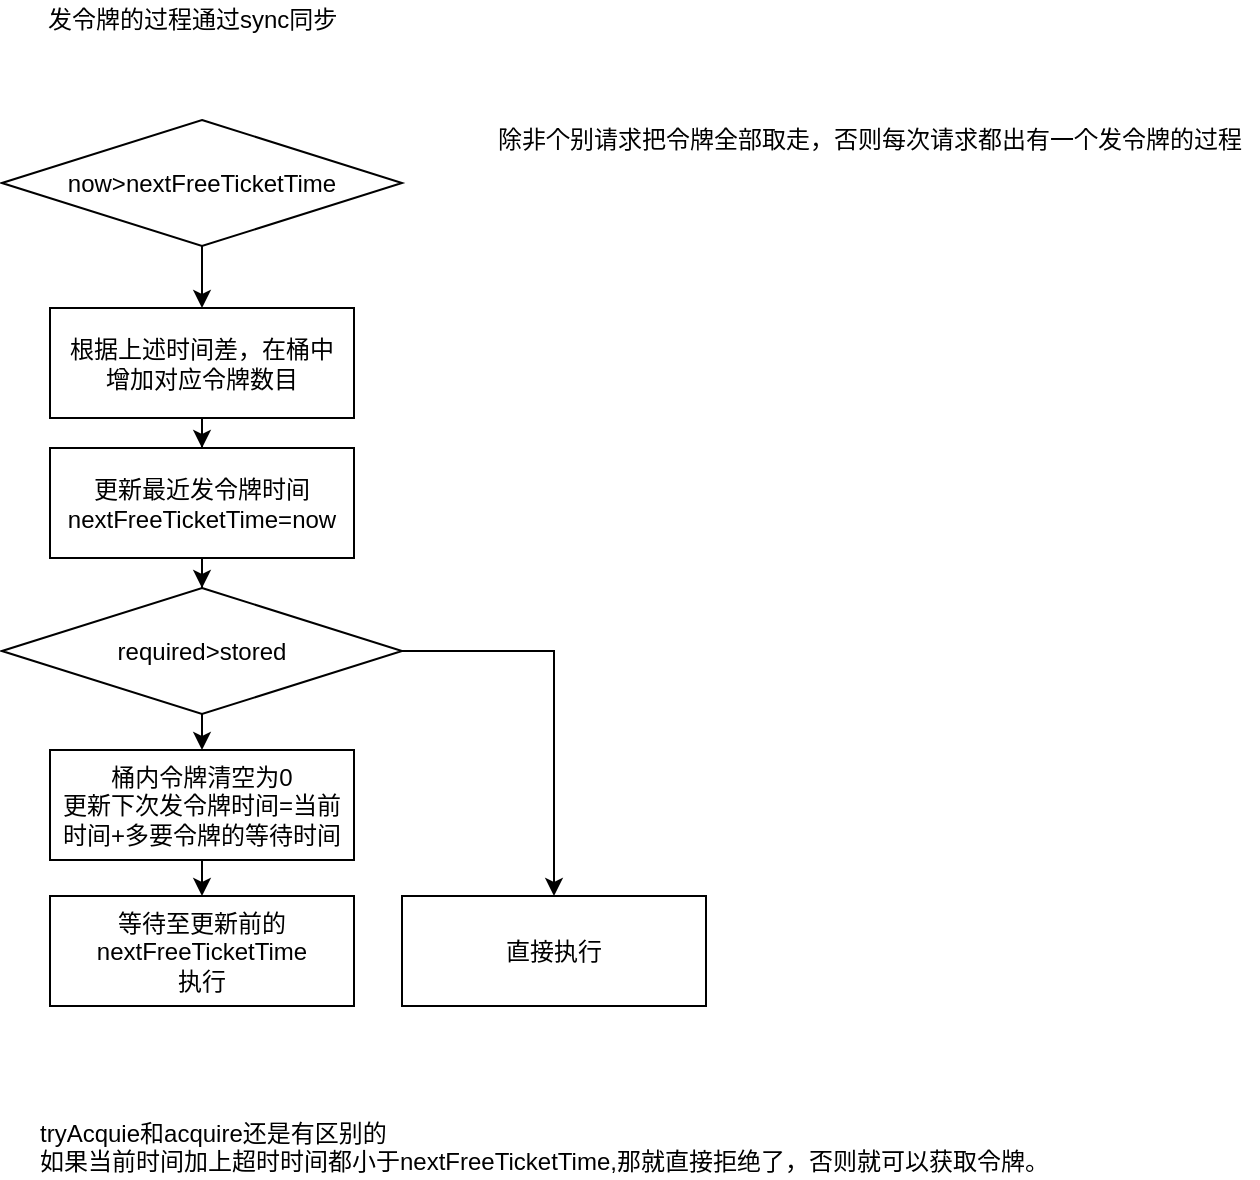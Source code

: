 <mxfile version="12.1.7" type="github" pages="1">
  <diagram id="BlIlwqBDZ2dwoWJCBVmW" name="Page-1">
    <mxGraphModel dx="772" dy="463" grid="0" gridSize="10" guides="1" tooltips="1" connect="1" arrows="1" fold="1" page="0" pageScale="1" pageWidth="827" pageHeight="1169" math="0" shadow="0">
      <root>
        <mxCell id="0"/>
        <mxCell id="1" parent="0"/>
        <mxCell id="ehZDFXviFSveSP2z2rJo-14" style="edgeStyle=orthogonalEdgeStyle;rounded=0;orthogonalLoop=1;jettySize=auto;html=1;exitX=0.5;exitY=1;exitDx=0;exitDy=0;entryX=0.5;entryY=0;entryDx=0;entryDy=0;" edge="1" parent="1" source="ehZDFXviFSveSP2z2rJo-3" target="ehZDFXviFSveSP2z2rJo-4">
          <mxGeometry relative="1" as="geometry"/>
        </mxCell>
        <mxCell id="ehZDFXviFSveSP2z2rJo-3" value="now&amp;gt;nextFreeTicketTime" style="rhombus;whiteSpace=wrap;html=1;" vertex="1" parent="1">
          <mxGeometry x="152" y="92" width="200" height="63" as="geometry"/>
        </mxCell>
        <mxCell id="ehZDFXviFSveSP2z2rJo-15" style="edgeStyle=orthogonalEdgeStyle;rounded=0;orthogonalLoop=1;jettySize=auto;html=1;exitX=0.5;exitY=1;exitDx=0;exitDy=0;" edge="1" parent="1" source="ehZDFXviFSveSP2z2rJo-4" target="ehZDFXviFSveSP2z2rJo-5">
          <mxGeometry relative="1" as="geometry"/>
        </mxCell>
        <mxCell id="ehZDFXviFSveSP2z2rJo-4" value="根据上述时间差，在桶中&lt;br&gt;增加对应令牌数目" style="rounded=0;whiteSpace=wrap;html=1;" vertex="1" parent="1">
          <mxGeometry x="176" y="186" width="152" height="55" as="geometry"/>
        </mxCell>
        <mxCell id="ehZDFXviFSveSP2z2rJo-16" style="edgeStyle=orthogonalEdgeStyle;rounded=0;orthogonalLoop=1;jettySize=auto;html=1;exitX=0.5;exitY=1;exitDx=0;exitDy=0;" edge="1" parent="1" source="ehZDFXviFSveSP2z2rJo-5" target="ehZDFXviFSveSP2z2rJo-11">
          <mxGeometry relative="1" as="geometry"/>
        </mxCell>
        <mxCell id="ehZDFXviFSveSP2z2rJo-5" value="更新最近发令牌时间&lt;br&gt;nextFreeTicketTime=now" style="rounded=0;whiteSpace=wrap;html=1;" vertex="1" parent="1">
          <mxGeometry x="176" y="256" width="152" height="55" as="geometry"/>
        </mxCell>
        <mxCell id="ehZDFXviFSveSP2z2rJo-6" value="发令牌的过程通过sync同步" style="text;html=1;resizable=0;points=[];autosize=1;align=left;verticalAlign=top;spacingTop=-4;" vertex="1" parent="1">
          <mxGeometry x="173" y="32" width="155" height="14" as="geometry"/>
        </mxCell>
        <mxCell id="ehZDFXviFSveSP2z2rJo-8" value="除非个别请求把令牌全部取走，否则每次请求都出有一个发令牌的过程" style="text;html=1;resizable=0;points=[];autosize=1;align=left;verticalAlign=top;spacingTop=-4;" vertex="1" parent="1">
          <mxGeometry x="398" y="92" width="382" height="14" as="geometry"/>
        </mxCell>
        <mxCell id="ehZDFXviFSveSP2z2rJo-17" style="edgeStyle=orthogonalEdgeStyle;rounded=0;orthogonalLoop=1;jettySize=auto;html=1;exitX=0.5;exitY=1;exitDx=0;exitDy=0;entryX=0.5;entryY=0;entryDx=0;entryDy=0;" edge="1" parent="1" source="ehZDFXviFSveSP2z2rJo-11" target="ehZDFXviFSveSP2z2rJo-12">
          <mxGeometry relative="1" as="geometry"/>
        </mxCell>
        <mxCell id="ehZDFXviFSveSP2z2rJo-21" style="edgeStyle=orthogonalEdgeStyle;rounded=0;orthogonalLoop=1;jettySize=auto;html=1;exitX=1;exitY=0.5;exitDx=0;exitDy=0;entryX=0.5;entryY=0;entryDx=0;entryDy=0;" edge="1" parent="1" source="ehZDFXviFSveSP2z2rJo-11" target="ehZDFXviFSveSP2z2rJo-19">
          <mxGeometry relative="1" as="geometry"/>
        </mxCell>
        <mxCell id="ehZDFXviFSveSP2z2rJo-11" value="required&amp;gt;stored" style="rhombus;whiteSpace=wrap;html=1;" vertex="1" parent="1">
          <mxGeometry x="152" y="326" width="200" height="63" as="geometry"/>
        </mxCell>
        <mxCell id="ehZDFXviFSveSP2z2rJo-18" style="edgeStyle=orthogonalEdgeStyle;rounded=0;orthogonalLoop=1;jettySize=auto;html=1;exitX=0.5;exitY=1;exitDx=0;exitDy=0;entryX=0.5;entryY=0;entryDx=0;entryDy=0;" edge="1" parent="1" source="ehZDFXviFSveSP2z2rJo-12" target="ehZDFXviFSveSP2z2rJo-13">
          <mxGeometry relative="1" as="geometry"/>
        </mxCell>
        <mxCell id="ehZDFXviFSveSP2z2rJo-12" value="桶内令牌清空为0&lt;br&gt;更新下次发令牌时间=当前时间+多要令牌的等待时间" style="rounded=0;whiteSpace=wrap;html=1;" vertex="1" parent="1">
          <mxGeometry x="176" y="407" width="152" height="55" as="geometry"/>
        </mxCell>
        <mxCell id="ehZDFXviFSveSP2z2rJo-13" value="等待至更新前的nextFreeTicketTime&lt;br&gt;执行" style="rounded=0;whiteSpace=wrap;html=1;" vertex="1" parent="1">
          <mxGeometry x="176" y="480" width="152" height="55" as="geometry"/>
        </mxCell>
        <mxCell id="ehZDFXviFSveSP2z2rJo-19" value="直接执行" style="rounded=0;whiteSpace=wrap;html=1;" vertex="1" parent="1">
          <mxGeometry x="352" y="480" width="152" height="55" as="geometry"/>
        </mxCell>
        <mxCell id="ehZDFXviFSveSP2z2rJo-22" value="tryAcquie和acquire还是有区别的&lt;br&gt;如果当前时间加上超时时间都小于nextFreeTicketTime,那就直接拒绝了，否则就可以获取令牌。" style="text;html=1;resizable=0;points=[];autosize=1;align=left;verticalAlign=top;spacingTop=-4;" vertex="1" parent="1">
          <mxGeometry x="169" y="589" width="514" height="28" as="geometry"/>
        </mxCell>
      </root>
    </mxGraphModel>
  </diagram>
</mxfile>
